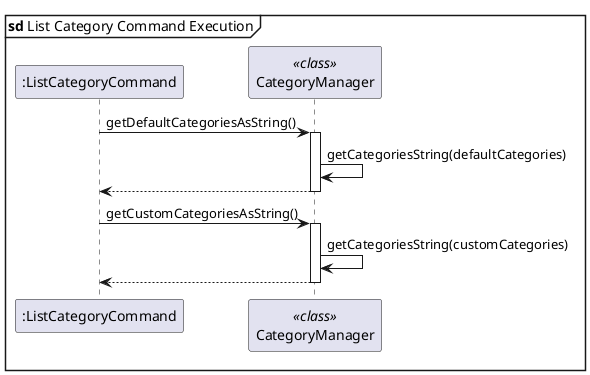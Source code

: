 @startuml list_category

mainframe **sd** List Category Command Execution

participant ":ListCategoryCommand" as command
participant "CategoryManager" as manager <<class>>

command -> manager : getDefaultCategoriesAsString()
activate manager
manager -> manager : getCategoriesString(defaultCategories)

manager --> command:
deactivate manager

command -> manager : getCustomCategoriesAsString()
activate manager
manager -> manager : getCategoriesString(customCategories)

manager --> command:
deactivate manager

@enduml

